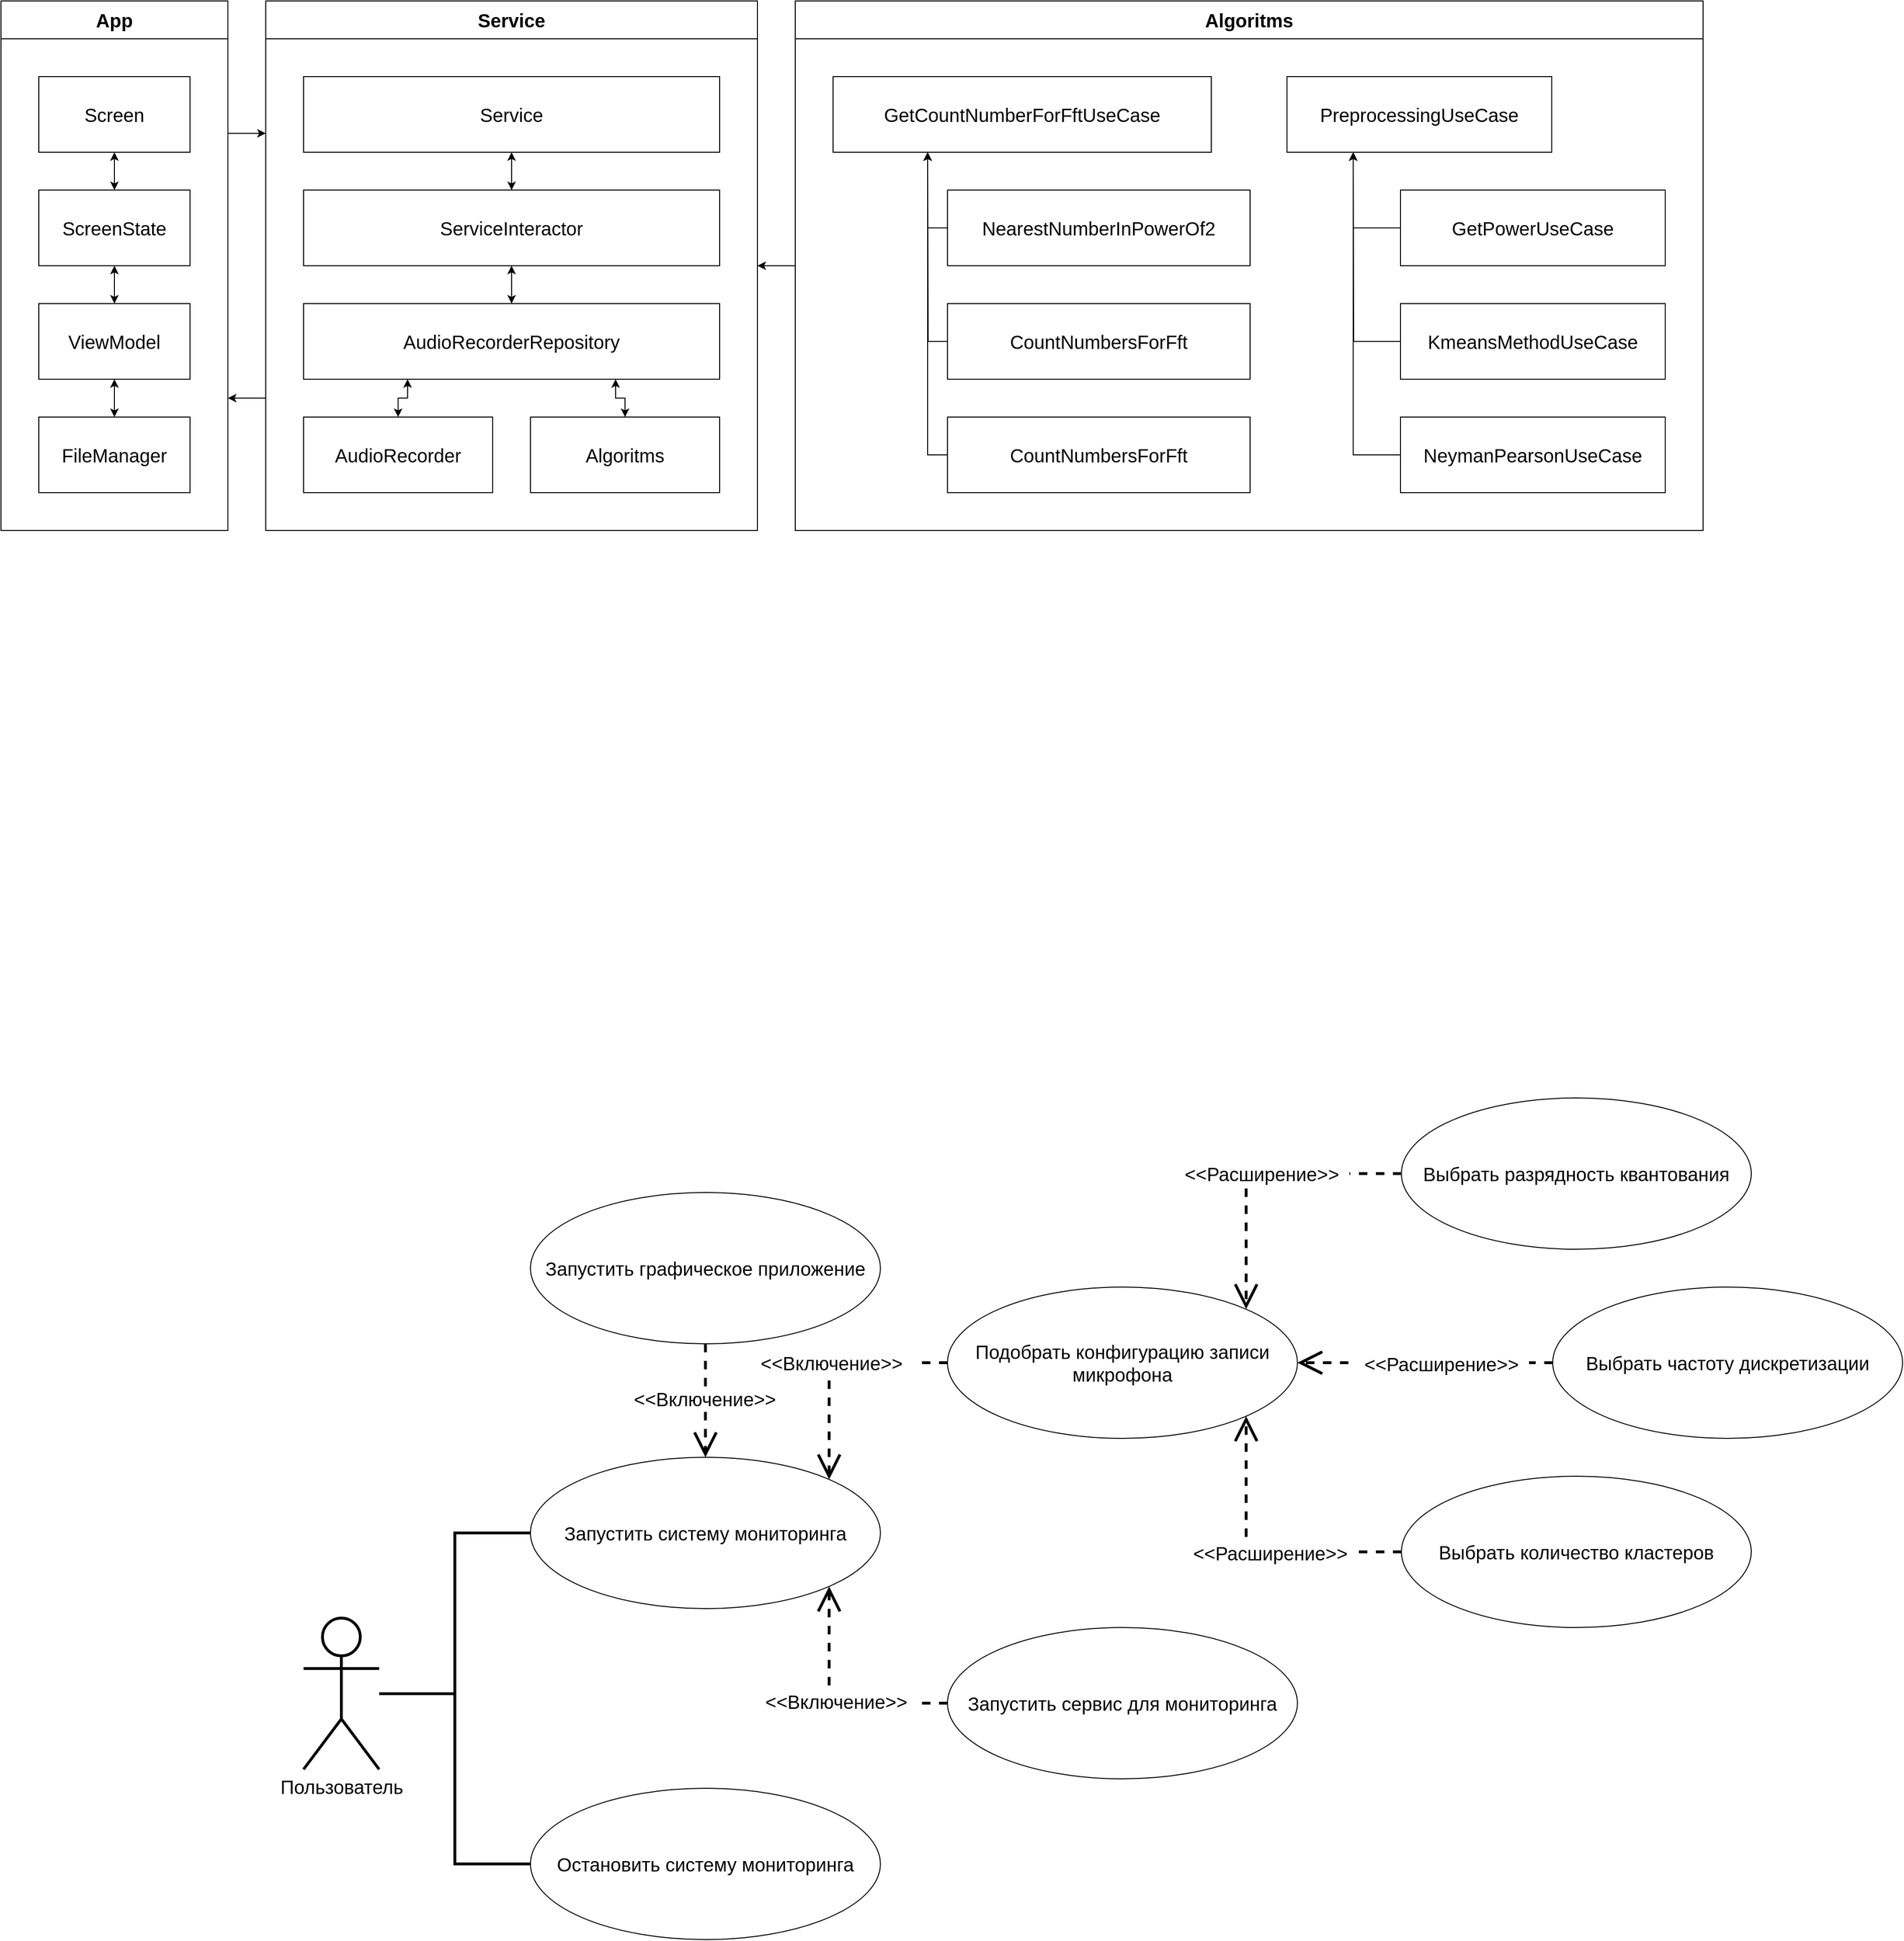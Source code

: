 <mxfile version="24.2.7" type="github">
  <diagram name="Страница — 1" id="bLYFQcRQQF4V_AAQSzA-">
    <mxGraphModel dx="1590" dy="1085" grid="1" gridSize="10" guides="1" tooltips="1" connect="1" arrows="1" fold="1" page="1" pageScale="1" pageWidth="827" pageHeight="1169" math="0" shadow="0">
      <root>
        <mxCell id="0" />
        <mxCell id="1" parent="0" />
        <mxCell id="7F6UDzpmn1otM-s2ICzq-21" style="edgeStyle=orthogonalEdgeStyle;rounded=0;orthogonalLoop=1;jettySize=auto;html=1;exitX=0.5;exitY=1;exitDx=0;exitDy=0;entryX=0.5;entryY=0;entryDx=0;entryDy=0;startArrow=classic;startFill=1;" parent="1" source="7F6UDzpmn1otM-s2ICzq-1" target="7F6UDzpmn1otM-s2ICzq-2" edge="1">
          <mxGeometry relative="1" as="geometry" />
        </mxCell>
        <mxCell id="7F6UDzpmn1otM-s2ICzq-1" value="&lt;span style=&quot;font-size: 20px;&quot;&gt;Screen&lt;/span&gt;" style="rounded=0;whiteSpace=wrap;html=1;" parent="1" vertex="1">
          <mxGeometry x="120" y="120" width="160" height="80" as="geometry" />
        </mxCell>
        <mxCell id="7F6UDzpmn1otM-s2ICzq-22" style="edgeStyle=orthogonalEdgeStyle;rounded=0;orthogonalLoop=1;jettySize=auto;html=1;exitX=0.5;exitY=1;exitDx=0;exitDy=0;entryX=0.5;entryY=0;entryDx=0;entryDy=0;startArrow=classic;startFill=1;" parent="1" source="7F6UDzpmn1otM-s2ICzq-2" target="7F6UDzpmn1otM-s2ICzq-3" edge="1">
          <mxGeometry relative="1" as="geometry" />
        </mxCell>
        <mxCell id="7F6UDzpmn1otM-s2ICzq-2" value="&lt;span style=&quot;font-size: 20px;&quot;&gt;ScreenState&lt;/span&gt;" style="rounded=0;whiteSpace=wrap;html=1;" parent="1" vertex="1">
          <mxGeometry x="120" y="240" width="160" height="80" as="geometry" />
        </mxCell>
        <mxCell id="7F6UDzpmn1otM-s2ICzq-23" style="edgeStyle=orthogonalEdgeStyle;rounded=0;orthogonalLoop=1;jettySize=auto;html=1;exitX=0.5;exitY=1;exitDx=0;exitDy=0;entryX=0.5;entryY=0;entryDx=0;entryDy=0;startArrow=classic;startFill=1;" parent="1" source="7F6UDzpmn1otM-s2ICzq-3" target="7F6UDzpmn1otM-s2ICzq-4" edge="1">
          <mxGeometry relative="1" as="geometry" />
        </mxCell>
        <mxCell id="7F6UDzpmn1otM-s2ICzq-3" value="&lt;span style=&quot;font-size: 20px;&quot;&gt;ViewModel&lt;/span&gt;" style="rounded=0;whiteSpace=wrap;html=1;" parent="1" vertex="1">
          <mxGeometry x="120" y="360" width="160" height="80" as="geometry" />
        </mxCell>
        <mxCell id="7F6UDzpmn1otM-s2ICzq-4" value="&lt;span style=&quot;font-size: 20px;&quot;&gt;FileManager&lt;/span&gt;" style="rounded=0;whiteSpace=wrap;html=1;" parent="1" vertex="1">
          <mxGeometry x="120" y="480" width="160" height="80" as="geometry" />
        </mxCell>
        <mxCell id="7F6UDzpmn1otM-s2ICzq-24" style="edgeStyle=orthogonalEdgeStyle;rounded=0;orthogonalLoop=1;jettySize=auto;html=1;exitX=0.5;exitY=1;exitDx=0;exitDy=0;entryX=0.5;entryY=0;entryDx=0;entryDy=0;startArrow=classic;startFill=1;" parent="1" source="7F6UDzpmn1otM-s2ICzq-13" target="7F6UDzpmn1otM-s2ICzq-16" edge="1">
          <mxGeometry relative="1" as="geometry" />
        </mxCell>
        <mxCell id="7F6UDzpmn1otM-s2ICzq-13" value="&lt;span style=&quot;font-size: 20px;&quot;&gt;Service&lt;/span&gt;" style="rounded=0;whiteSpace=wrap;html=1;" parent="1" vertex="1">
          <mxGeometry x="400" y="120" width="440" height="80" as="geometry" />
        </mxCell>
        <mxCell id="7F6UDzpmn1otM-s2ICzq-25" style="edgeStyle=orthogonalEdgeStyle;rounded=0;orthogonalLoop=1;jettySize=auto;html=1;exitX=0.5;exitY=1;exitDx=0;exitDy=0;entryX=0.5;entryY=0;entryDx=0;entryDy=0;startArrow=classic;startFill=1;" parent="1" source="7F6UDzpmn1otM-s2ICzq-16" target="7F6UDzpmn1otM-s2ICzq-18" edge="1">
          <mxGeometry relative="1" as="geometry" />
        </mxCell>
        <mxCell id="7F6UDzpmn1otM-s2ICzq-16" value="&lt;span style=&quot;font-size: 20px;&quot;&gt;ServiceInteractor&lt;/span&gt;" style="rounded=0;whiteSpace=wrap;html=1;" parent="1" vertex="1">
          <mxGeometry x="400" y="240" width="440" height="80" as="geometry" />
        </mxCell>
        <mxCell id="7F6UDzpmn1otM-s2ICzq-29" style="edgeStyle=orthogonalEdgeStyle;rounded=0;orthogonalLoop=1;jettySize=auto;html=1;exitX=0.25;exitY=1;exitDx=0;exitDy=0;entryX=0.5;entryY=0;entryDx=0;entryDy=0;startArrow=classic;startFill=1;" parent="1" source="7F6UDzpmn1otM-s2ICzq-18" target="7F6UDzpmn1otM-s2ICzq-26" edge="1">
          <mxGeometry relative="1" as="geometry" />
        </mxCell>
        <mxCell id="7F6UDzpmn1otM-s2ICzq-30" style="edgeStyle=orthogonalEdgeStyle;rounded=0;orthogonalLoop=1;jettySize=auto;html=1;exitX=0.75;exitY=1;exitDx=0;exitDy=0;entryX=0.5;entryY=0;entryDx=0;entryDy=0;startArrow=classic;startFill=1;" parent="1" source="7F6UDzpmn1otM-s2ICzq-18" target="7F6UDzpmn1otM-s2ICzq-28" edge="1">
          <mxGeometry relative="1" as="geometry" />
        </mxCell>
        <mxCell id="7F6UDzpmn1otM-s2ICzq-18" value="&lt;span style=&quot;font-size: 20px;&quot;&gt;AudioRecorderRepository&lt;/span&gt;" style="rounded=0;whiteSpace=wrap;html=1;" parent="1" vertex="1">
          <mxGeometry x="400" y="360" width="440" height="80" as="geometry" />
        </mxCell>
        <mxCell id="7F6UDzpmn1otM-s2ICzq-26" value="&lt;span style=&quot;font-size: 20px;&quot;&gt;AudioRecorder&lt;/span&gt;" style="rounded=0;whiteSpace=wrap;html=1;" parent="1" vertex="1">
          <mxGeometry x="400" y="480" width="200" height="80" as="geometry" />
        </mxCell>
        <mxCell id="7F6UDzpmn1otM-s2ICzq-28" value="&lt;span style=&quot;font-size: 20px;&quot;&gt;Algoritms&lt;/span&gt;" style="rounded=0;whiteSpace=wrap;html=1;" parent="1" vertex="1">
          <mxGeometry x="640" y="480" width="200" height="80" as="geometry" />
        </mxCell>
        <mxCell id="7F6UDzpmn1otM-s2ICzq-31" value="&lt;span style=&quot;font-size: 20px;&quot;&gt;GetCountNumberForFftUseCase&lt;/span&gt;" style="rounded=0;whiteSpace=wrap;html=1;" parent="1" vertex="1">
          <mxGeometry x="960" y="120" width="400" height="80" as="geometry" />
        </mxCell>
        <mxCell id="7F6UDzpmn1otM-s2ICzq-41" style="edgeStyle=orthogonalEdgeStyle;rounded=0;orthogonalLoop=1;jettySize=auto;html=1;entryX=0.25;entryY=1;entryDx=0;entryDy=0;" parent="1" source="7F6UDzpmn1otM-s2ICzq-32" target="7F6UDzpmn1otM-s2ICzq-31" edge="1">
          <mxGeometry relative="1" as="geometry">
            <Array as="points">
              <mxPoint x="1060" y="280" />
            </Array>
          </mxGeometry>
        </mxCell>
        <mxCell id="7F6UDzpmn1otM-s2ICzq-32" value="&lt;span style=&quot;font-size: 20px;&quot;&gt;NearestNumberInPowerOf2&lt;/span&gt;" style="rounded=0;whiteSpace=wrap;html=1;" parent="1" vertex="1">
          <mxGeometry x="1081" y="240" width="320" height="80" as="geometry" />
        </mxCell>
        <mxCell id="7F6UDzpmn1otM-s2ICzq-42" style="edgeStyle=orthogonalEdgeStyle;rounded=0;orthogonalLoop=1;jettySize=auto;html=1;" parent="1" source="7F6UDzpmn1otM-s2ICzq-33" edge="1">
          <mxGeometry relative="1" as="geometry">
            <mxPoint x="1060" y="200" as="targetPoint" />
          </mxGeometry>
        </mxCell>
        <mxCell id="7F6UDzpmn1otM-s2ICzq-33" value="&lt;span style=&quot;font-size: 20px;&quot;&gt;CountNumbersForFft&lt;/span&gt;" style="rounded=0;whiteSpace=wrap;html=1;" parent="1" vertex="1">
          <mxGeometry x="1081" y="360" width="320" height="80" as="geometry" />
        </mxCell>
        <mxCell id="7F6UDzpmn1otM-s2ICzq-43" style="edgeStyle=orthogonalEdgeStyle;rounded=0;orthogonalLoop=1;jettySize=auto;html=1;entryX=0.25;entryY=1;entryDx=0;entryDy=0;" parent="1" source="7F6UDzpmn1otM-s2ICzq-34" target="7F6UDzpmn1otM-s2ICzq-31" edge="1">
          <mxGeometry relative="1" as="geometry">
            <Array as="points">
              <mxPoint x="1060" y="520" />
            </Array>
          </mxGeometry>
        </mxCell>
        <mxCell id="7F6UDzpmn1otM-s2ICzq-34" value="&lt;span style=&quot;font-size: 20px;&quot;&gt;CountNumbersForFft&lt;/span&gt;" style="rounded=0;whiteSpace=wrap;html=1;" parent="1" vertex="1">
          <mxGeometry x="1081" y="480" width="320" height="80" as="geometry" />
        </mxCell>
        <mxCell id="7F6UDzpmn1otM-s2ICzq-40" value="&lt;span style=&quot;font-size: 20px;&quot;&gt;PreprocessingUseCase&lt;/span&gt;" style="rounded=0;whiteSpace=wrap;html=1;" parent="1" vertex="1">
          <mxGeometry x="1440" y="120" width="280" height="80" as="geometry" />
        </mxCell>
        <mxCell id="7F6UDzpmn1otM-s2ICzq-47" style="edgeStyle=orthogonalEdgeStyle;rounded=0;orthogonalLoop=1;jettySize=auto;html=1;entryX=0.25;entryY=1;entryDx=0;entryDy=0;" parent="1" source="7F6UDzpmn1otM-s2ICzq-44" target="7F6UDzpmn1otM-s2ICzq-40" edge="1">
          <mxGeometry relative="1" as="geometry">
            <Array as="points">
              <mxPoint x="1510" y="280" />
            </Array>
          </mxGeometry>
        </mxCell>
        <mxCell id="7F6UDzpmn1otM-s2ICzq-44" value="&lt;span style=&quot;font-size: 20px;&quot;&gt;GetPowerUseCase&lt;/span&gt;" style="rounded=0;whiteSpace=wrap;html=1;" parent="1" vertex="1">
          <mxGeometry x="1560" y="240" width="280" height="80" as="geometry" />
        </mxCell>
        <mxCell id="7F6UDzpmn1otM-s2ICzq-48" style="edgeStyle=orthogonalEdgeStyle;rounded=0;orthogonalLoop=1;jettySize=auto;html=1;" parent="1" source="7F6UDzpmn1otM-s2ICzq-45" edge="1">
          <mxGeometry relative="1" as="geometry">
            <mxPoint x="1510" y="200" as="targetPoint" />
          </mxGeometry>
        </mxCell>
        <mxCell id="7F6UDzpmn1otM-s2ICzq-45" value="&lt;span style=&quot;font-size: 20px;&quot;&gt;KmeansMethodUseCase&lt;/span&gt;" style="rounded=0;whiteSpace=wrap;html=1;" parent="1" vertex="1">
          <mxGeometry x="1560" y="360" width="280" height="80" as="geometry" />
        </mxCell>
        <mxCell id="7F6UDzpmn1otM-s2ICzq-49" style="edgeStyle=orthogonalEdgeStyle;rounded=0;orthogonalLoop=1;jettySize=auto;html=1;entryX=0.25;entryY=1;entryDx=0;entryDy=0;" parent="1" source="7F6UDzpmn1otM-s2ICzq-46" target="7F6UDzpmn1otM-s2ICzq-40" edge="1">
          <mxGeometry relative="1" as="geometry">
            <Array as="points">
              <mxPoint x="1510" y="520" />
            </Array>
          </mxGeometry>
        </mxCell>
        <mxCell id="7F6UDzpmn1otM-s2ICzq-46" value="&lt;span style=&quot;font-size: 20px;&quot;&gt;NeymanPearsonUseCase&lt;/span&gt;" style="rounded=0;whiteSpace=wrap;html=1;" parent="1" vertex="1">
          <mxGeometry x="1560" y="480" width="280" height="80" as="geometry" />
        </mxCell>
        <mxCell id="7F6UDzpmn1otM-s2ICzq-53" style="edgeStyle=orthogonalEdgeStyle;rounded=0;orthogonalLoop=1;jettySize=auto;html=1;exitX=1;exitY=0.25;exitDx=0;exitDy=0;entryX=0;entryY=0.25;entryDx=0;entryDy=0;" parent="1" source="7F6UDzpmn1otM-s2ICzq-50" target="7F6UDzpmn1otM-s2ICzq-51" edge="1">
          <mxGeometry relative="1" as="geometry" />
        </mxCell>
        <mxCell id="7F6UDzpmn1otM-s2ICzq-50" value="&lt;font style=&quot;font-size: 20px;&quot;&gt;App&lt;/font&gt;" style="swimlane;whiteSpace=wrap;html=1;startSize=40;" parent="1" vertex="1">
          <mxGeometry x="80" y="40" width="240" height="560" as="geometry" />
        </mxCell>
        <mxCell id="7F6UDzpmn1otM-s2ICzq-54" style="edgeStyle=orthogonalEdgeStyle;rounded=0;orthogonalLoop=1;jettySize=auto;html=1;exitX=0;exitY=0.75;exitDx=0;exitDy=0;entryX=1;entryY=0.75;entryDx=0;entryDy=0;" parent="1" source="7F6UDzpmn1otM-s2ICzq-51" target="7F6UDzpmn1otM-s2ICzq-50" edge="1">
          <mxGeometry relative="1" as="geometry" />
        </mxCell>
        <mxCell id="7F6UDzpmn1otM-s2ICzq-51" value="&lt;font style=&quot;font-size: 20px;&quot;&gt;Service&lt;/font&gt;" style="swimlane;whiteSpace=wrap;html=1;startSize=40;" parent="1" vertex="1">
          <mxGeometry x="360" y="40" width="520" height="560" as="geometry" />
        </mxCell>
        <mxCell id="7F6UDzpmn1otM-s2ICzq-55" style="edgeStyle=orthogonalEdgeStyle;rounded=0;orthogonalLoop=1;jettySize=auto;html=1;exitX=0;exitY=0.5;exitDx=0;exitDy=0;entryX=1;entryY=0.5;entryDx=0;entryDy=0;" parent="1" source="7F6UDzpmn1otM-s2ICzq-52" target="7F6UDzpmn1otM-s2ICzq-51" edge="1">
          <mxGeometry relative="1" as="geometry" />
        </mxCell>
        <mxCell id="7F6UDzpmn1otM-s2ICzq-52" value="&lt;font style=&quot;font-size: 20px;&quot;&gt;Algoritms&lt;/font&gt;" style="swimlane;whiteSpace=wrap;html=1;startSize=40;" parent="1" vertex="1">
          <mxGeometry x="920" y="40" width="960" height="560" as="geometry" />
        </mxCell>
        <mxCell id="QM8RLXD80Hp7oolp6s1l-6" style="edgeStyle=orthogonalEdgeStyle;rounded=0;orthogonalLoop=1;jettySize=auto;html=1;entryX=0;entryY=0.5;entryDx=0;entryDy=0;strokeWidth=3;endArrow=none;endFill=0;" edge="1" parent="1" source="QM8RLXD80Hp7oolp6s1l-1" target="QM8RLXD80Hp7oolp6s1l-4">
          <mxGeometry relative="1" as="geometry" />
        </mxCell>
        <mxCell id="QM8RLXD80Hp7oolp6s1l-7" style="edgeStyle=orthogonalEdgeStyle;rounded=0;orthogonalLoop=1;jettySize=auto;html=1;entryX=0;entryY=0.5;entryDx=0;entryDy=0;strokeWidth=3;endArrow=none;endFill=0;" edge="1" parent="1" source="QM8RLXD80Hp7oolp6s1l-1" target="QM8RLXD80Hp7oolp6s1l-5">
          <mxGeometry relative="1" as="geometry" />
        </mxCell>
        <mxCell id="QM8RLXD80Hp7oolp6s1l-1" value="&lt;font style=&quot;font-size: 20px;&quot;&gt;Пользователь&lt;/font&gt;" style="shape=umlActor;verticalLabelPosition=bottom;verticalAlign=top;html=1;strokeWidth=3;" vertex="1" parent="1">
          <mxGeometry x="400" y="1750" width="80" height="160" as="geometry" />
        </mxCell>
        <mxCell id="QM8RLXD80Hp7oolp6s1l-4" value="&lt;font style=&quot;font-size: 20px;&quot;&gt;Запустить систему мониторинга&lt;/font&gt;" style="ellipse;whiteSpace=wrap;html=1;" vertex="1" parent="1">
          <mxGeometry x="640" y="1580" width="370" height="160" as="geometry" />
        </mxCell>
        <mxCell id="QM8RLXD80Hp7oolp6s1l-5" value="&lt;font style=&quot;font-size: 20px;&quot;&gt;Остановить систему мониторинга&lt;/font&gt;" style="ellipse;whiteSpace=wrap;html=1;" vertex="1" parent="1">
          <mxGeometry x="640" y="1930" width="370" height="160" as="geometry" />
        </mxCell>
        <mxCell id="QM8RLXD80Hp7oolp6s1l-9" style="edgeStyle=orthogonalEdgeStyle;rounded=0;orthogonalLoop=1;jettySize=auto;html=1;entryX=0.5;entryY=0;entryDx=0;entryDy=0;dashed=1;strokeWidth=3;endArrow=open;endFill=0;endSize=20;" edge="1" parent="1" source="QM8RLXD80Hp7oolp6s1l-8" target="QM8RLXD80Hp7oolp6s1l-4">
          <mxGeometry relative="1" as="geometry" />
        </mxCell>
        <mxCell id="QM8RLXD80Hp7oolp6s1l-14" value="&lt;span style=&quot;font-size: 20px;&quot;&gt;&amp;nbsp; &amp;lt;&amp;lt;Включение&amp;gt;&amp;gt;&amp;nbsp;&amp;nbsp;&lt;/span&gt;" style="edgeLabel;html=1;align=center;verticalAlign=middle;resizable=0;points=[];" vertex="1" connectable="0" parent="QM8RLXD80Hp7oolp6s1l-9">
          <mxGeometry x="-0.033" y="-1" relative="1" as="geometry">
            <mxPoint as="offset" />
          </mxGeometry>
        </mxCell>
        <mxCell id="QM8RLXD80Hp7oolp6s1l-8" value="&lt;font style=&quot;font-size: 20px;&quot;&gt;Запустить графическое приложение&lt;/font&gt;" style="ellipse;whiteSpace=wrap;html=1;" vertex="1" parent="1">
          <mxGeometry x="640" y="1300" width="370" height="160" as="geometry" />
        </mxCell>
        <mxCell id="QM8RLXD80Hp7oolp6s1l-11" style="edgeStyle=orthogonalEdgeStyle;rounded=0;orthogonalLoop=1;jettySize=auto;html=1;entryX=1;entryY=0;entryDx=0;entryDy=0;dashed=1;strokeWidth=3;endArrow=open;endFill=0;endSize=20;" edge="1" parent="1" source="QM8RLXD80Hp7oolp6s1l-10" target="QM8RLXD80Hp7oolp6s1l-4">
          <mxGeometry relative="1" as="geometry" />
        </mxCell>
        <mxCell id="QM8RLXD80Hp7oolp6s1l-15" value="&lt;span style=&quot;font-size: 20px;&quot;&gt;&amp;nbsp; &amp;lt;&amp;lt;Включение&amp;gt;&amp;gt;&amp;nbsp;&amp;nbsp;&lt;/span&gt;" style="edgeLabel;html=1;align=center;verticalAlign=middle;resizable=0;points=[];" vertex="1" connectable="0" parent="QM8RLXD80Hp7oolp6s1l-11">
          <mxGeometry x="-0.011" relative="1" as="geometry">
            <mxPoint as="offset" />
          </mxGeometry>
        </mxCell>
        <mxCell id="QM8RLXD80Hp7oolp6s1l-10" value="&lt;font style=&quot;font-size: 20px;&quot;&gt;Подобрать конфигурацию записи микрофона&lt;/font&gt;" style="ellipse;whiteSpace=wrap;html=1;" vertex="1" parent="1">
          <mxGeometry x="1081" y="1400" width="370" height="160" as="geometry" />
        </mxCell>
        <mxCell id="QM8RLXD80Hp7oolp6s1l-20" style="edgeStyle=orthogonalEdgeStyle;rounded=0;orthogonalLoop=1;jettySize=auto;html=1;entryX=1;entryY=0.5;entryDx=0;entryDy=0;strokeWidth=3;endSize=20;dashed=1;endArrow=open;endFill=0;" edge="1" parent="1" source="QM8RLXD80Hp7oolp6s1l-12" target="QM8RLXD80Hp7oolp6s1l-10">
          <mxGeometry relative="1" as="geometry" />
        </mxCell>
        <mxCell id="QM8RLXD80Hp7oolp6s1l-21" value="&lt;span style=&quot;font-size: 20px;&quot;&gt;&amp;nbsp; &amp;lt;&amp;lt;Расширение&amp;gt;&amp;gt;&amp;nbsp;&amp;nbsp;&lt;/span&gt;" style="edgeLabel;html=1;align=center;verticalAlign=middle;resizable=0;points=[];" vertex="1" connectable="0" parent="QM8RLXD80Hp7oolp6s1l-20">
          <mxGeometry x="-0.124" y="1" relative="1" as="geometry">
            <mxPoint as="offset" />
          </mxGeometry>
        </mxCell>
        <mxCell id="QM8RLXD80Hp7oolp6s1l-12" value="&lt;font style=&quot;font-size: 20px;&quot;&gt;Выбрать частоту дискретизации&lt;/font&gt;" style="ellipse;whiteSpace=wrap;html=1;" vertex="1" parent="1">
          <mxGeometry x="1721" y="1400" width="370" height="160" as="geometry" />
        </mxCell>
        <mxCell id="QM8RLXD80Hp7oolp6s1l-18" style="edgeStyle=orthogonalEdgeStyle;rounded=0;orthogonalLoop=1;jettySize=auto;html=1;entryX=1;entryY=0;entryDx=0;entryDy=0;endSize=20;strokeWidth=3;dashed=1;endArrow=open;endFill=0;" edge="1" parent="1" source="QM8RLXD80Hp7oolp6s1l-16" target="QM8RLXD80Hp7oolp6s1l-10">
          <mxGeometry relative="1" as="geometry" />
        </mxCell>
        <mxCell id="QM8RLXD80Hp7oolp6s1l-19" value="&lt;span style=&quot;font-size: 20px;&quot;&gt;&amp;nbsp; &amp;lt;&amp;lt;Расширение&amp;gt;&amp;gt;&amp;nbsp;&amp;nbsp;&lt;/span&gt;" style="edgeLabel;html=1;align=center;verticalAlign=middle;resizable=0;points=[];" vertex="1" connectable="0" parent="QM8RLXD80Hp7oolp6s1l-18">
          <mxGeometry x="-0.034" relative="1" as="geometry">
            <mxPoint as="offset" />
          </mxGeometry>
        </mxCell>
        <mxCell id="QM8RLXD80Hp7oolp6s1l-16" value="&lt;font style=&quot;font-size: 20px;&quot;&gt;Выбрать разрядность квантования&lt;/font&gt;" style="ellipse;whiteSpace=wrap;html=1;" vertex="1" parent="1">
          <mxGeometry x="1561" y="1200" width="370" height="160" as="geometry" />
        </mxCell>
        <mxCell id="QM8RLXD80Hp7oolp6s1l-22" style="edgeStyle=orthogonalEdgeStyle;rounded=0;orthogonalLoop=1;jettySize=auto;html=1;entryX=1;entryY=1;entryDx=0;entryDy=0;strokeWidth=3;endSize=20;dashed=1;endArrow=open;endFill=0;" edge="1" parent="1" source="QM8RLXD80Hp7oolp6s1l-17" target="QM8RLXD80Hp7oolp6s1l-10">
          <mxGeometry relative="1" as="geometry" />
        </mxCell>
        <mxCell id="QM8RLXD80Hp7oolp6s1l-24" value="&lt;span style=&quot;font-size: 20px;&quot;&gt;&amp;nbsp; &amp;lt;&amp;lt;Расширение&amp;gt;&amp;gt;&amp;nbsp;&amp;nbsp;&lt;/span&gt;" style="edgeLabel;html=1;align=center;verticalAlign=middle;resizable=0;points=[];" vertex="1" connectable="0" parent="QM8RLXD80Hp7oolp6s1l-22">
          <mxGeometry x="-0.093" y="1" relative="1" as="geometry">
            <mxPoint as="offset" />
          </mxGeometry>
        </mxCell>
        <mxCell id="QM8RLXD80Hp7oolp6s1l-17" value="&lt;font style=&quot;font-size: 20px;&quot;&gt;Выбрать количество кластеров&lt;/font&gt;" style="ellipse;whiteSpace=wrap;html=1;" vertex="1" parent="1">
          <mxGeometry x="1561" y="1600" width="370" height="160" as="geometry" />
        </mxCell>
        <mxCell id="QM8RLXD80Hp7oolp6s1l-26" style="edgeStyle=orthogonalEdgeStyle;rounded=0;orthogonalLoop=1;jettySize=auto;html=1;strokeWidth=3;endSize=20;endArrow=open;endFill=0;dashed=1;entryX=1;entryY=1;entryDx=0;entryDy=0;" edge="1" parent="1" source="QM8RLXD80Hp7oolp6s1l-25" target="QM8RLXD80Hp7oolp6s1l-4">
          <mxGeometry relative="1" as="geometry" />
        </mxCell>
        <mxCell id="QM8RLXD80Hp7oolp6s1l-27" value="&lt;span style=&quot;font-size: 20px;&quot;&gt;&amp;nbsp; &amp;lt;&amp;lt;Включение&amp;gt;&amp;gt;&amp;nbsp;&amp;nbsp;&lt;/span&gt;" style="edgeLabel;html=1;align=center;verticalAlign=middle;resizable=0;points=[];" vertex="1" connectable="0" parent="QM8RLXD80Hp7oolp6s1l-26">
          <mxGeometry x="-0.05" y="-1" relative="1" as="geometry">
            <mxPoint y="-1" as="offset" />
          </mxGeometry>
        </mxCell>
        <mxCell id="QM8RLXD80Hp7oolp6s1l-25" value="&lt;font style=&quot;font-size: 20px;&quot;&gt;Запустить сервис для мониторинга&lt;/font&gt;" style="ellipse;whiteSpace=wrap;html=1;" vertex="1" parent="1">
          <mxGeometry x="1081" y="1760" width="370" height="160" as="geometry" />
        </mxCell>
      </root>
    </mxGraphModel>
  </diagram>
</mxfile>
